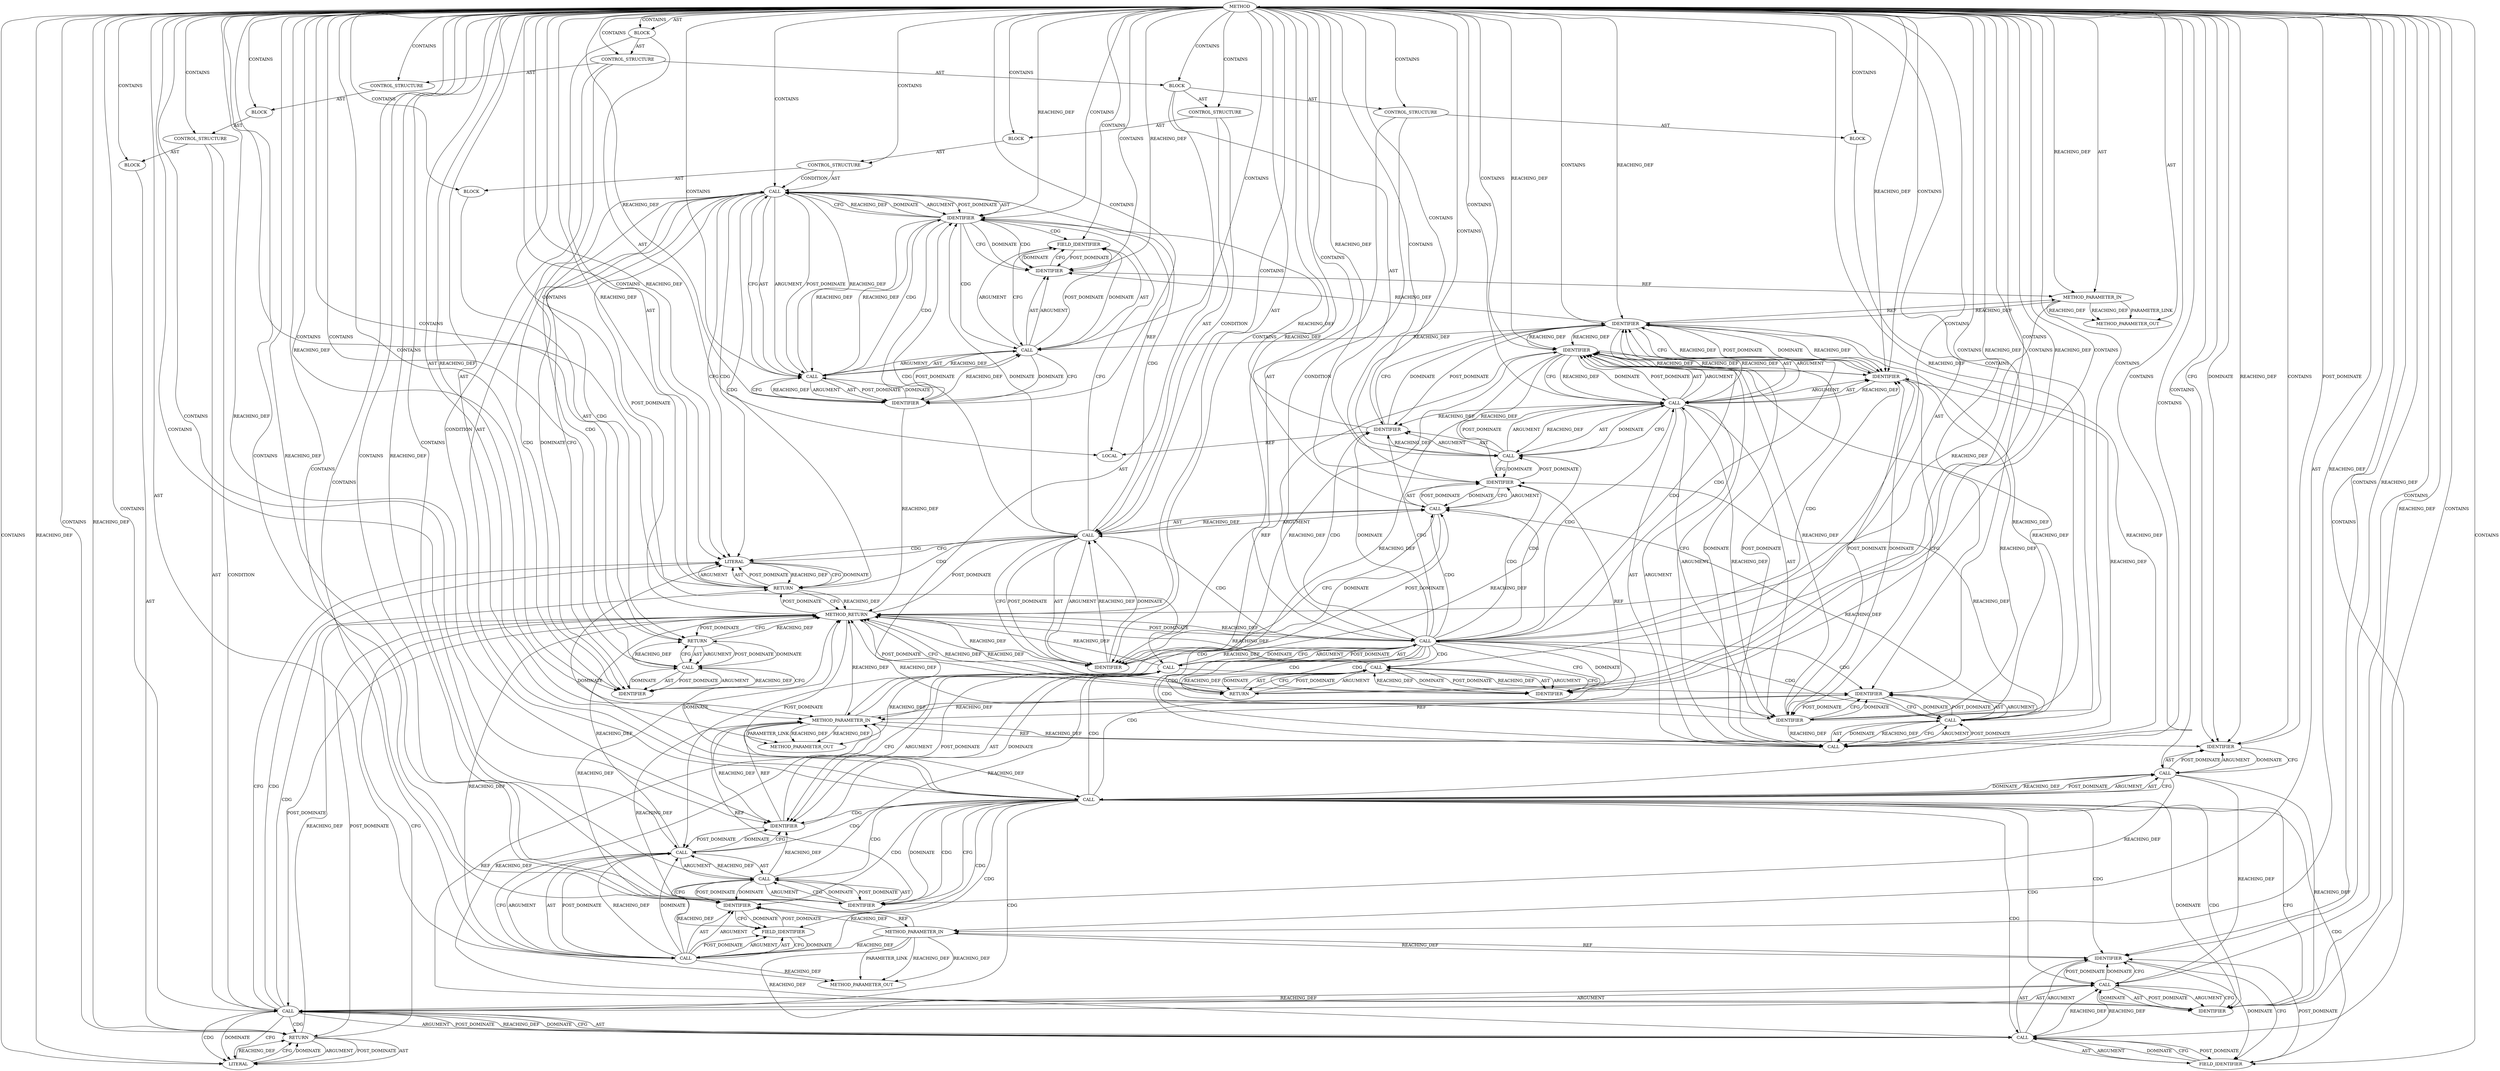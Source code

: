 digraph {
  21655 [label=METHOD_PARAMETER_OUT ORDER=1 CODE="struct msghdr *msg" IS_VARIADIC=false COLUMN_NUMBER=36 LINE_NUMBER=1752 TYPE_FULL_NAME="msghdr*" EVALUATION_STRATEGY="BY_VALUE" INDEX=1 NAME="msg"]
  15660 [label=CALL ORDER=1 ARGUMENT_INDEX=-1 CODE="err || msg->msg_flags & MSG_CTRUNC" COLUMN_NUMBER=8 METHOD_FULL_NAME="<operator>.logicalOr" LINE_NUMBER=1765 TYPE_FULL_NAME="<empty>" DISPATCH_TYPE="STATIC_DISPATCH" SIGNATURE="" NAME="<operator>.logicalOr"]
  15661 [label=IDENTIFIER ORDER=1 ARGUMENT_INDEX=1 CODE="err" COLUMN_NUMBER=8 LINE_NUMBER=1765 TYPE_FULL_NAME="int" NAME="err"]
  15653 [label=CONTROL_STRUCTURE CONTROL_STRUCTURE_TYPE="IF" ORDER=4 PARSER_TYPE_NAME="CASTIfStatement" ARGUMENT_INDEX=-1 CODE="if (*control != TLS_RECORD_TYPE_DATA)" COLUMN_NUMBER=3 LINE_NUMBER=1764]
  15629 [label=CALL ORDER=1 ARGUMENT_INDEX=-1 CODE="*control = tlm->control" COLUMN_NUMBER=3 METHOD_FULL_NAME="<operator>.assignment" LINE_NUMBER=1758 TYPE_FULL_NAME="<empty>" DISPATCH_TYPE="STATIC_DISPATCH" SIGNATURE="" NAME="<operator>.assignment"]
  15662 [label=CALL ORDER=2 ARGUMENT_INDEX=2 CODE="msg->msg_flags & MSG_CTRUNC" COLUMN_NUMBER=15 METHOD_FULL_NAME="<operator>.and" LINE_NUMBER=1765 TYPE_FULL_NAME="<empty>" DISPATCH_TYPE="STATIC_DISPATCH" SIGNATURE="" NAME="<operator>.and"]
  15652 [label=IDENTIFIER ORDER=5 ARGUMENT_INDEX=5 CODE="control" COLUMN_NUMBER=29 LINE_NUMBER=1763 TYPE_FULL_NAME="u8*" NAME="control"]
  15678 [label=IDENTIFIER ORDER=1 ARGUMENT_INDEX=1 CODE="tlm" COLUMN_NUMBER=25 LINE_NUMBER=1768 TYPE_FULL_NAME="tls_msg*" NAME="tlm"]
  15673 [label=CONTROL_STRUCTURE CONTROL_STRUCTURE_TYPE="IF" ORDER=1 PARSER_TYPE_NAME="CASTIfStatement" ARGUMENT_INDEX=1 CODE="if (*control != tlm->control)" COLUMN_NUMBER=9 LINE_NUMBER=1768]
  15664 [label=IDENTIFIER ORDER=1 ARGUMENT_INDEX=1 CODE="msg" COLUMN_NUMBER=15 LINE_NUMBER=1765 TYPE_FULL_NAME="msghdr*" NAME="msg"]
  15639 [label=BLOCK ORDER=2 ARGUMENT_INDEX=-1 CODE="<empty>" COLUMN_NUMBER=4 LINE_NUMBER=1760 TYPE_FULL_NAME="void"]
  15623 [label=LOCAL ORDER=1 CODE="int err" COLUMN_NUMBER=6 LINE_NUMBER=1755 TYPE_FULL_NAME="int" NAME="err"]
  15647 [label=IDENTIFIER ORDER=2 ARGUMENT_INDEX=2 CODE="SOL_TLS" COLUMN_NUMBER=23 LINE_NUMBER=1762 TYPE_FULL_NAME="ANY" NAME="SOL_TLS"]
  15634 [label=FIELD_IDENTIFIER ORDER=2 ARGUMENT_INDEX=2 CODE="control" COLUMN_NUMBER=14 LINE_NUMBER=1758 CANONICAL_NAME="control"]
  15649 [label=CALL ORDER=4 ARGUMENT_INDEX=4 CODE="sizeof(*control)" COLUMN_NUMBER=11 METHOD_FULL_NAME="<operator>.sizeOf" LINE_NUMBER=1763 TYPE_FULL_NAME="<empty>" DISPATCH_TYPE="STATIC_DISPATCH" SIGNATURE="" NAME="<operator>.sizeOf"]
  15680 [label=BLOCK ORDER=2 ARGUMENT_INDEX=-1 CODE="{
		return 0;
	}" COLUMN_NUMBER=39 LINE_NUMBER=1768 TYPE_FULL_NAME="void"]
  15650 [label=CALL ORDER=1 ARGUMENT_INDEX=1 CODE="*control" COLUMN_NUMBER=18 METHOD_FULL_NAME="<operator>.indirection" LINE_NUMBER=1763 TYPE_FULL_NAME="<empty>" DISPATCH_TYPE="STATIC_DISPATCH" SIGNATURE="" NAME="<operator>.indirection"]
  15656 [label=IDENTIFIER ORDER=1 ARGUMENT_INDEX=1 CODE="control" COLUMN_NUMBER=8 LINE_NUMBER=1764 TYPE_FULL_NAME="u8*" NAME="control"]
  15670 [label=IDENTIFIER ORDER=1 ARGUMENT_INDEX=1 CODE="EIO" COLUMN_NUMBER=13 LINE_NUMBER=1766 TYPE_FULL_NAME="ANY" NAME="EIO"]
  15659 [label=CONTROL_STRUCTURE CONTROL_STRUCTURE_TYPE="IF" ORDER=1 PARSER_TYPE_NAME="CASTIfStatement" ARGUMENT_INDEX=-1 CODE="if (err || msg->msg_flags & MSG_CTRUNC)" COLUMN_NUMBER=4 LINE_NUMBER=1765]
  15677 [label=CALL ORDER=2 ARGUMENT_INDEX=2 CODE="tlm->control" COLUMN_NUMBER=25 METHOD_FULL_NAME="<operator>.indirectFieldAccess" LINE_NUMBER=1768 TYPE_FULL_NAME="<empty>" DISPATCH_TYPE="STATIC_DISPATCH" SIGNATURE="" NAME="<operator>.indirectFieldAccess"]
  15681 [label=RETURN ORDER=1 ARGUMENT_INDEX=-1 CODE="return 0;" COLUMN_NUMBER=3 LINE_NUMBER=1769]
  15669 [label=CALL ORDER=1 ARGUMENT_INDEX=-1 CODE="-EIO" COLUMN_NUMBER=12 METHOD_FULL_NAME="<operator>.minus" LINE_NUMBER=1766 TYPE_FULL_NAME="<empty>" DISPATCH_TYPE="STATIC_DISPATCH" SIGNATURE="" NAME="<operator>.minus"]
  15648 [label=IDENTIFIER ORDER=3 ARGUMENT_INDEX=3 CODE="TLS_GET_RECORD_TYPE" COLUMN_NUMBER=32 LINE_NUMBER=1762 TYPE_FULL_NAME="ANY" NAME="TLS_GET_RECORD_TYPE"]
  21657 [label=METHOD_PARAMETER_OUT ORDER=3 CODE="u8 *control" IS_VARIADIC=false COLUMN_NUMBER=8 LINE_NUMBER=1753 TYPE_FULL_NAME="u8*" EVALUATION_STRATEGY="BY_VALUE" INDEX=3 NAME="control"]
  15624 [label=CONTROL_STRUCTURE CONTROL_STRUCTURE_TYPE="IF" ORDER=2 PARSER_TYPE_NAME="CASTIfStatement" ARGUMENT_INDEX=-1 CODE="if (!*control)" COLUMN_NUMBER=2 LINE_NUMBER=1757]
  15676 [label=IDENTIFIER ORDER=1 ARGUMENT_INDEX=1 CODE="control" COLUMN_NUMBER=14 LINE_NUMBER=1768 TYPE_FULL_NAME="u8*" NAME="control"]
  15626 [label=CALL ORDER=1 ARGUMENT_INDEX=1 CODE="*control" COLUMN_NUMBER=7 METHOD_FULL_NAME="<operator>.indirection" LINE_NUMBER=1757 TYPE_FULL_NAME="<empty>" DISPATCH_TYPE="STATIC_DISPATCH" SIGNATURE="" NAME="<operator>.indirection"]
  15643 [label=CALL ORDER=3 ARGUMENT_INDEX=-1 CODE="err = put_cmsg(msg, SOL_TLS, TLS_GET_RECORD_TYPE,
			       sizeof(*control), control)" COLUMN_NUMBER=3 METHOD_FULL_NAME="<operator>.assignment" LINE_NUMBER=1762 TYPE_FULL_NAME="<empty>" DISPATCH_TYPE="STATIC_DISPATCH" SIGNATURE="" NAME="<operator>.assignment"]
  15667 [label=BLOCK ORDER=2 ARGUMENT_INDEX=-1 CODE="<empty>" COLUMN_NUMBER=5 LINE_NUMBER=1766 TYPE_FULL_NAME="void"]
  15657 [label=IDENTIFIER ORDER=2 ARGUMENT_INDEX=2 CODE="TLS_RECORD_TYPE_DATA" COLUMN_NUMBER=19 LINE_NUMBER=1764 TYPE_FULL_NAME="ANY" NAME="TLS_RECORD_TYPE_DATA"]
  15640 [label=RETURN ORDER=1 ARGUMENT_INDEX=1 CODE="return -EBADMSG;" COLUMN_NUMBER=4 LINE_NUMBER=1760]
  15627 [label=IDENTIFIER ORDER=1 ARGUMENT_INDEX=1 CODE="control" COLUMN_NUMBER=8 LINE_NUMBER=1757 TYPE_FULL_NAME="u8*" NAME="control"]
  15674 [label=CALL ORDER=1 ARGUMENT_INDEX=-1 CODE="*control != tlm->control" COLUMN_NUMBER=13 METHOD_FULL_NAME="<operator>.notEquals" LINE_NUMBER=1768 TYPE_FULL_NAME="<empty>" DISPATCH_TYPE="STATIC_DISPATCH" SIGNATURE="" NAME="<operator>.notEquals"]
  15628 [label=BLOCK ORDER=2 ARGUMENT_INDEX=-1 CODE="{
		*control = tlm->control;
		if (!*control)
			return -EBADMSG;

		err = put_cmsg(msg, SOL_TLS, TLS_GET_RECORD_TYPE,
			       sizeof(*control), control);
		if (*control != TLS_RECORD_TYPE_DATA) {
			if (err || msg->msg_flags & MSG_CTRUNC)
				return -EIO;
		}
	}" COLUMN_NUMBER=17 LINE_NUMBER=1757 TYPE_FULL_NAME="void"]
  15683 [label=RETURN ORDER=3 ARGUMENT_INDEX=-1 CODE="return 1;" COLUMN_NUMBER=2 LINE_NUMBER=1772]
  15618 [label=METHOD COLUMN_NUMBER=1 LINE_NUMBER=1752 COLUMN_NUMBER_END=1 IS_EXTERNAL=false SIGNATURE="int tls_record_content_type (msghdr*,tls_msg*,u8*)" NAME="tls_record_content_type" AST_PARENT_TYPE="TYPE_DECL" AST_PARENT_FULL_NAME="tls_sw.c:<global>" ORDER=38 CODE="static int tls_record_content_type(struct msghdr *msg, struct tls_msg *tlm,
				   u8 *control)
{
	int err;

	if (!*control) {
		*control = tlm->control;
		if (!*control)
			return -EBADMSG;

		err = put_cmsg(msg, SOL_TLS, TLS_GET_RECORD_TYPE,
			       sizeof(*control), control);
		if (*control != TLS_RECORD_TYPE_DATA) {
			if (err || msg->msg_flags & MSG_CTRUNC)
				return -EIO;
		}
	} else if (*control != tlm->control) {
		return 0;
	}

	return 1;
}" FULL_NAME="tls_record_content_type" LINE_NUMBER_END=1773 FILENAME="tls_sw.c"]
  15631 [label=IDENTIFIER ORDER=1 ARGUMENT_INDEX=1 CODE="control" COLUMN_NUMBER=4 LINE_NUMBER=1758 TYPE_FULL_NAME="u8*" NAME="control"]
  15621 [label=METHOD_PARAMETER_IN ORDER=3 CODE="u8 *control" IS_VARIADIC=false COLUMN_NUMBER=8 LINE_NUMBER=1753 TYPE_FULL_NAME="u8*" EVALUATION_STRATEGY="BY_VALUE" INDEX=3 NAME="control"]
  15658 [label=BLOCK ORDER=2 ARGUMENT_INDEX=-1 CODE="{
			if (err || msg->msg_flags & MSG_CTRUNC)
				return -EIO;
		}" COLUMN_NUMBER=41 LINE_NUMBER=1764 TYPE_FULL_NAME="void"]
  15668 [label=RETURN ORDER=1 ARGUMENT_INDEX=1 CODE="return -EIO;" COLUMN_NUMBER=5 LINE_NUMBER=1766]
  21656 [label=METHOD_PARAMETER_OUT ORDER=2 CODE="struct tls_msg *tlm" IS_VARIADIC=false COLUMN_NUMBER=56 LINE_NUMBER=1752 TYPE_FULL_NAME="tls_msg*" EVALUATION_STRATEGY="BY_VALUE" INDEX=2 NAME="tlm"]
  15651 [label=IDENTIFIER ORDER=1 ARGUMENT_INDEX=1 CODE="control" COLUMN_NUMBER=19 LINE_NUMBER=1763 TYPE_FULL_NAME="u8*" NAME="control"]
  15625 [label=CALL ORDER=1 ARGUMENT_INDEX=-1 CODE="!*control" COLUMN_NUMBER=6 METHOD_FULL_NAME="<operator>.logicalNot" LINE_NUMBER=1757 TYPE_FULL_NAME="<empty>" DISPATCH_TYPE="STATIC_DISPATCH" SIGNATURE="" NAME="<operator>.logicalNot"]
  15682 [label=LITERAL ORDER=1 ARGUMENT_INDEX=-1 CODE="0" COLUMN_NUMBER=10 LINE_NUMBER=1769 TYPE_FULL_NAME="int"]
  15663 [label=CALL ORDER=1 ARGUMENT_INDEX=1 CODE="msg->msg_flags" COLUMN_NUMBER=15 METHOD_FULL_NAME="<operator>.indirectFieldAccess" LINE_NUMBER=1765 TYPE_FULL_NAME="<empty>" DISPATCH_TYPE="STATIC_DISPATCH" SIGNATURE="" NAME="<operator>.indirectFieldAccess"]
  15646 [label=IDENTIFIER ORDER=1 ARGUMENT_INDEX=1 CODE="msg" COLUMN_NUMBER=18 LINE_NUMBER=1762 TYPE_FULL_NAME="msghdr*" NAME="msg"]
  15642 [label=IDENTIFIER ORDER=1 ARGUMENT_INDEX=1 CODE="EBADMSG" COLUMN_NUMBER=12 LINE_NUMBER=1760 TYPE_FULL_NAME="ANY" NAME="EBADMSG"]
  15622 [label=BLOCK ORDER=4 ARGUMENT_INDEX=-1 CODE="{
	int err;

	if (!*control) {
		*control = tlm->control;
		if (!*control)
			return -EBADMSG;

		err = put_cmsg(msg, SOL_TLS, TLS_GET_RECORD_TYPE,
			       sizeof(*control), control);
		if (*control != TLS_RECORD_TYPE_DATA) {
			if (err || msg->msg_flags & MSG_CTRUNC)
				return -EIO;
		}
	} else if (*control != tlm->control) {
		return 0;
	}

	return 1;
}" COLUMN_NUMBER=1 LINE_NUMBER=1754 TYPE_FULL_NAME="void"]
  15635 [label=CONTROL_STRUCTURE CONTROL_STRUCTURE_TYPE="IF" ORDER=2 PARSER_TYPE_NAME="CASTIfStatement" ARGUMENT_INDEX=-1 CODE="if (!*control)" COLUMN_NUMBER=3 LINE_NUMBER=1759]
  15685 [label=METHOD_RETURN ORDER=5 CODE="RET" COLUMN_NUMBER=1 LINE_NUMBER=1752 TYPE_FULL_NAME="int" EVALUATION_STRATEGY="BY_VALUE"]
  15666 [label=IDENTIFIER ORDER=2 ARGUMENT_INDEX=2 CODE="MSG_CTRUNC" COLUMN_NUMBER=32 LINE_NUMBER=1765 TYPE_FULL_NAME="ANY" NAME="MSG_CTRUNC"]
  15619 [label=METHOD_PARAMETER_IN ORDER=1 CODE="struct msghdr *msg" IS_VARIADIC=false COLUMN_NUMBER=36 LINE_NUMBER=1752 TYPE_FULL_NAME="msghdr*" EVALUATION_STRATEGY="BY_VALUE" INDEX=1 NAME="msg"]
  15671 [label=CONTROL_STRUCTURE CONTROL_STRUCTURE_TYPE="ELSE" ORDER=3 PARSER_TYPE_NAME="CASTIfStatement" ARGUMENT_INDEX=-1 CODE="else" COLUMN_NUMBER=9 LINE_NUMBER=1768]
  15637 [label=CALL ORDER=1 ARGUMENT_INDEX=1 CODE="*control" COLUMN_NUMBER=8 METHOD_FULL_NAME="<operator>.indirection" LINE_NUMBER=1759 TYPE_FULL_NAME="<empty>" DISPATCH_TYPE="STATIC_DISPATCH" SIGNATURE="" NAME="<operator>.indirection"]
  15675 [label=CALL ORDER=1 ARGUMENT_INDEX=1 CODE="*control" COLUMN_NUMBER=13 METHOD_FULL_NAME="<operator>.indirection" LINE_NUMBER=1768 TYPE_FULL_NAME="<empty>" DISPATCH_TYPE="STATIC_DISPATCH" SIGNATURE="" NAME="<operator>.indirection"]
  15684 [label=LITERAL ORDER=1 ARGUMENT_INDEX=-1 CODE="1" COLUMN_NUMBER=9 LINE_NUMBER=1772 TYPE_FULL_NAME="int"]
  15638 [label=IDENTIFIER ORDER=1 ARGUMENT_INDEX=1 CODE="control" COLUMN_NUMBER=9 LINE_NUMBER=1759 TYPE_FULL_NAME="u8*" NAME="control"]
  15633 [label=IDENTIFIER ORDER=1 ARGUMENT_INDEX=1 CODE="tlm" COLUMN_NUMBER=14 LINE_NUMBER=1758 TYPE_FULL_NAME="tls_msg*" NAME="tlm"]
  15679 [label=FIELD_IDENTIFIER ORDER=2 ARGUMENT_INDEX=2 CODE="control" COLUMN_NUMBER=25 LINE_NUMBER=1768 CANONICAL_NAME="control"]
  15632 [label=CALL ORDER=2 ARGUMENT_INDEX=2 CODE="tlm->control" COLUMN_NUMBER=14 METHOD_FULL_NAME="<operator>.indirectFieldAccess" LINE_NUMBER=1758 TYPE_FULL_NAME="<empty>" DISPATCH_TYPE="STATIC_DISPATCH" SIGNATURE="" NAME="<operator>.indirectFieldAccess"]
  15636 [label=CALL ORDER=1 ARGUMENT_INDEX=-1 CODE="!*control" COLUMN_NUMBER=7 METHOD_FULL_NAME="<operator>.logicalNot" LINE_NUMBER=1759 TYPE_FULL_NAME="<empty>" DISPATCH_TYPE="STATIC_DISPATCH" SIGNATURE="" NAME="<operator>.logicalNot"]
  15665 [label=FIELD_IDENTIFIER ORDER=2 ARGUMENT_INDEX=2 CODE="msg_flags" COLUMN_NUMBER=15 LINE_NUMBER=1765 CANONICAL_NAME="msg_flags"]
  15654 [label=CALL ORDER=1 ARGUMENT_INDEX=-1 CODE="*control != TLS_RECORD_TYPE_DATA" COLUMN_NUMBER=7 METHOD_FULL_NAME="<operator>.notEquals" LINE_NUMBER=1764 TYPE_FULL_NAME="<empty>" DISPATCH_TYPE="STATIC_DISPATCH" SIGNATURE="" NAME="<operator>.notEquals"]
  15630 [label=CALL ORDER=1 ARGUMENT_INDEX=1 CODE="*control" COLUMN_NUMBER=3 METHOD_FULL_NAME="<operator>.indirection" LINE_NUMBER=1758 TYPE_FULL_NAME="<empty>" DISPATCH_TYPE="STATIC_DISPATCH" SIGNATURE="" NAME="<operator>.indirection"]
  15641 [label=CALL ORDER=1 ARGUMENT_INDEX=-1 CODE="-EBADMSG" COLUMN_NUMBER=11 METHOD_FULL_NAME="<operator>.minus" LINE_NUMBER=1760 TYPE_FULL_NAME="<empty>" DISPATCH_TYPE="STATIC_DISPATCH" SIGNATURE="" NAME="<operator>.minus"]
  15655 [label=CALL ORDER=1 ARGUMENT_INDEX=1 CODE="*control" COLUMN_NUMBER=7 METHOD_FULL_NAME="<operator>.indirection" LINE_NUMBER=1764 TYPE_FULL_NAME="<empty>" DISPATCH_TYPE="STATIC_DISPATCH" SIGNATURE="" NAME="<operator>.indirection"]
  15645 [label=CALL ORDER=2 ARGUMENT_INDEX=2 CODE="put_cmsg(msg, SOL_TLS, TLS_GET_RECORD_TYPE,
			       sizeof(*control), control)" COLUMN_NUMBER=9 METHOD_FULL_NAME="put_cmsg" LINE_NUMBER=1762 TYPE_FULL_NAME="<empty>" DISPATCH_TYPE="STATIC_DISPATCH" SIGNATURE="" NAME="put_cmsg"]
  15644 [label=IDENTIFIER ORDER=1 ARGUMENT_INDEX=1 CODE="err" COLUMN_NUMBER=3 LINE_NUMBER=1762 TYPE_FULL_NAME="int" NAME="err"]
  15672 [label=BLOCK ORDER=1 ARGUMENT_INDEX=-1 CODE="<empty>" COLUMN_NUMBER=9 LINE_NUMBER=1768 TYPE_FULL_NAME="void"]
  15620 [label=METHOD_PARAMETER_IN ORDER=2 CODE="struct tls_msg *tlm" IS_VARIADIC=false COLUMN_NUMBER=56 LINE_NUMBER=1752 TYPE_FULL_NAME="tls_msg*" EVALUATION_STRATEGY="BY_VALUE" INDEX=2 NAME="tlm"]
  15660 -> 15662 [label=AST ]
  15625 -> 15633 [label=CDG ]
  15618 -> 15638 [label=CONTAINS ]
  15641 -> 15642 [label=POST_DOMINATE ]
  15625 -> 15685 [label=DOMINATE ]
  15662 -> 15660 [label=CFG ]
  15673 -> 15674 [label=AST ]
  15634 -> 15632 [label=CFG ]
  15618 -> 15657 [label=CONTAINS ]
  15627 -> 15626 [label=CFG ]
  15635 -> 15639 [label=AST ]
  15628 -> 15635 [label=AST ]
  15665 -> 15663 [label=DOMINATE ]
  15669 -> 15670 [label=AST ]
  15666 -> 15663 [label=POST_DOMINATE ]
  15681 -> 15682 [label=ARGUMENT ]
  15642 -> 15641 [label=CFG ]
  15663 -> 15666 [label=DOMINATE ]
  15632 -> 21656 [label=REACHING_DEF VARIABLE="tlm->control"]
  15673 -> 15674 [label=CONDITION ]
  15652 -> 15645 [label=DOMINATE ]
  15674 -> 15682 [label=CDG ]
  15646 -> 15645 [label=REACHING_DEF VARIABLE="msg"]
  15618 -> 15620 [label=AST ]
  15645 -> 15646 [label=AST ]
  15632 -> 15634 [label=POST_DOMINATE ]
  15636 -> 15644 [label=DOMINATE ]
  15648 -> 15651 [label=CFG ]
  15646 -> 15647 [label=DOMINATE ]
  15654 -> 15683 [label=CDG ]
  15650 -> 15652 [label=REACHING_DEF VARIABLE="*control"]
  15676 -> 15675 [label=CFG ]
  15661 -> 15660 [label=CFG ]
  15621 -> 21657 [label=REACHING_DEF VARIABLE="control"]
  15621 -> 21657 [label=REACHING_DEF VARIABLE="control"]
  15655 -> 15656 [label=ARGUMENT ]
  15660 -> 15661 [label=ARGUMENT ]
  15661 -> 15660 [label=REACHING_DEF VARIABLE="err"]
  15630 -> 15637 [label=REACHING_DEF VARIABLE="*control"]
  15651 -> 15648 [label=POST_DOMINATE ]
  15636 -> 15651 [label=CDG ]
  15663 -> 15664 [label=ARGUMENT ]
  15625 -> 15626 [label=POST_DOMINATE ]
  15619 -> 15685 [label=REACHING_DEF VARIABLE="msg"]
  15655 -> 15657 [label=DOMINATE ]
  15645 -> 15643 [label=DOMINATE ]
  15664 -> 15665 [label=DOMINATE ]
  15618 -> 15680 [label=CONTAINS ]
  15618 -> 15666 [label=REACHING_DEF VARIABLE=""]
  15679 -> 15678 [label=POST_DOMINATE ]
  15625 -> 15674 [label=CDG ]
  15661 -> 15623 [label=REF ]
  15626 -> 15675 [label=REACHING_DEF VARIABLE="*control"]
  15657 -> 15655 [label=POST_DOMINATE ]
  15634 -> 15632 [label=DOMINATE ]
  15618 -> 15626 [label=CONTAINS ]
  15643 -> 15645 [label=AST ]
  15652 -> 15645 [label=CFG ]
  15649 -> 15650 [label=ARGUMENT ]
  15618 -> 15650 [label=CONTAINS ]
  15683 -> 15685 [label=CFG ]
  15618 -> 15659 [label=CONTAINS ]
  15624 -> 15671 [label=AST ]
  15621 -> 15685 [label=REACHING_DEF VARIABLE="control"]
  15666 -> 15662 [label=DOMINATE ]
  15673 -> 15680 [label=AST ]
  15618 -> 15684 [label=CONTAINS ]
  15654 -> 15661 [label=CDG ]
  15641 -> 15640 [label=CFG ]
  15638 -> 15637 [label=DOMINATE ]
  15661 -> 15662 [label=CDG ]
  15678 -> 15679 [label=DOMINATE ]
  15618 -> 21655 [label=AST ]
  15674 -> 15681 [label=CDG ]
  15669 -> 15670 [label=POST_DOMINATE ]
  15641 -> 15642 [label=ARGUMENT ]
  15663 -> 15665 [label=AST ]
  15646 -> 15664 [label=REACHING_DEF VARIABLE="msg"]
  15620 -> 21656 [label=PARAMETER_LINK ]
  15679 -> 15677 [label=DOMINATE ]
  15644 -> 15646 [label=CFG ]
  15629 -> 15630 [label=AST ]
  15618 -> 15664 [label=CONTAINS ]
  15662 -> 15666 [label=ARGUMENT ]
  15645 -> 15652 [label=POST_DOMINATE ]
  15670 -> 15669 [label=REACHING_DEF VARIABLE="EIO"]
  15668 -> 15669 [label=AST ]
  15661 -> 15664 [label=DOMINATE ]
  15650 -> 15649 [label=DOMINATE ]
  15625 -> 15631 [label=DOMINATE ]
  15677 -> 15675 [label=REACHING_DEF VARIABLE="tlm->control"]
  15662 -> 15663 [label=ARGUMENT ]
  15618 -> 15661 [label=REACHING_DEF VARIABLE=""]
  15618 -> 15667 [label=CONTAINS ]
  15670 -> 15669 [label=CFG ]
  15663 -> 15664 [label=AST ]
  15654 -> 15661 [label=DOMINATE ]
  15624 -> 15625 [label=AST ]
  15647 -> 15652 [label=REACHING_DEF VARIABLE="SOL_TLS"]
  15621 -> 15651 [label=REACHING_DEF VARIABLE="control"]
  15644 -> 15643 [label=REACHING_DEF VARIABLE="err"]
  15619 -> 21655 [label=PARAMETER_LINK ]
  15659 -> 15667 [label=AST ]
  15618 -> 15627 [label=CONTAINS ]
  15633 -> 15634 [label=CFG ]
  15645 -> 15649 [label=AST ]
  15659 -> 15660 [label=CONDITION ]
  15618 -> 15620 [label=REACHING_DEF VARIABLE=""]
  15657 -> 15654 [label=REACHING_DEF VARIABLE="TLS_RECORD_TYPE_DATA"]
  15632 -> 15685 [label=REACHING_DEF VARIABLE="tlm->control"]
  15677 -> 15674 [label=REACHING_DEF VARIABLE="tlm->control"]
  15637 -> 15651 [label=REACHING_DEF VARIABLE="*control"]
  15654 -> 15657 [label=ARGUMENT ]
  15618 -> 15684 [label=REACHING_DEF VARIABLE=""]
  15620 -> 15633 [label=REACHING_DEF VARIABLE="tlm"]
  15618 -> 15675 [label=CONTAINS ]
  15618 -> 15661 [label=CONTAINS ]
  15618 -> 15656 [label=REACHING_DEF VARIABLE=""]
  15618 -> 15631 [label=CONTAINS ]
  15661 -> 15660 [label=DOMINATE ]
  15643 -> 15645 [label=POST_DOMINATE ]
  15654 -> 15655 [label=ARGUMENT ]
  15675 -> 15674 [label=REACHING_DEF VARIABLE="*control"]
  15636 -> 15642 [label=CFG ]
  15678 -> 15620 [label=REF ]
  15618 -> 15639 [label=CONTAINS ]
  15658 -> 15659 [label=AST ]
  15648 -> 15647 [label=REACHING_DEF VARIABLE="TLS_GET_RECORD_TYPE"]
  15677 -> 15679 [label=POST_DOMINATE ]
  15622 -> 15624 [label=AST ]
  15636 -> 15647 [label=CDG ]
  15636 -> 15637 [label=ARGUMENT ]
  15661 -> 15666 [label=CDG ]
  15685 -> 15668 [label=POST_DOMINATE ]
  15627 -> 15626 [label=DOMINATE ]
  15645 -> 15652 [label=AST ]
  15651 -> 15650 [label=CFG ]
  15684 -> 15683 [label=REACHING_DEF VARIABLE="1"]
  15638 -> 15637 [label=CFG ]
  15648 -> 15651 [label=DOMINATE ]
  15654 -> 15657 [label=AST ]
  15645 -> 15643 [label=CFG ]
  15660 -> 15670 [label=CDG ]
  15655 -> 15657 [label=CFG ]
  15630 -> 15633 [label=CFG ]
  15625 -> 15675 [label=CDG ]
  15683 -> 15684 [label=ARGUMENT ]
  15626 -> 15627 [label=AST ]
  15622 -> 15683 [label=AST ]
  15636 -> 15641 [label=CDG ]
  15659 -> 15660 [label=AST ]
  15640 -> 15641 [label=AST ]
  15656 -> 15655 [label=DOMINATE ]
  15685 -> 15636 [label=POST_DOMINATE ]
  15643 -> 15645 [label=ARGUMENT ]
  15666 -> 15662 [label=CFG ]
  15675 -> 15676 [label=AST ]
  15653 -> 15654 [label=AST ]
  15636 -> 15640 [label=CDG ]
  15668 -> 15669 [label=ARGUMENT ]
  15636 -> 15655 [label=CDG ]
  15685 -> 15640 [label=POST_DOMINATE ]
  15667 -> 15668 [label=AST ]
  15632 -> 15629 [label=REACHING_DEF VARIABLE="tlm->control"]
  15618 -> 15627 [label=CFG ]
  15654 -> 15684 [label=CFG ]
  15618 -> 15619 [label=AST ]
  15652 -> 15656 [label=REACHING_DEF VARIABLE="control"]
  15647 -> 15646 [label=REACHING_DEF VARIABLE="SOL_TLS"]
  15650 -> 15651 [label=POST_DOMINATE ]
  15674 -> 15683 [label=CDG ]
  15661 -> 15664 [label=CDG ]
  15683 -> 15684 [label=AST ]
  15624 -> 15628 [label=AST ]
  15662 -> 15660 [label=REACHING_DEF VARIABLE="msg->msg_flags & MSG_CTRUNC"]
  15650 -> 15651 [label=AST ]
  15668 -> 15685 [label=CFG ]
  15618 -> 15658 [label=CONTAINS ]
  15632 -> 15633 [label=AST ]
  15663 -> 15662 [label=REACHING_DEF VARIABLE="msg->msg_flags"]
  15674 -> 15684 [label=CFG ]
  15652 -> 15646 [label=REACHING_DEF VARIABLE="control"]
  15654 -> 15684 [label=CDG ]
  15626 -> 15627 [label=POST_DOMINATE ]
  15618 -> 15627 [label=DOMINATE ]
  15618 -> 15679 [label=CONTAINS ]
  15677 -> 15678 [label=AST ]
  15629 -> 15685 [label=REACHING_DEF VARIABLE="*control = tlm->control"]
  15653 -> 15654 [label=CONDITION ]
  15636 -> 15642 [label=DOMINATE ]
  15634 -> 15633 [label=POST_DOMINATE ]
  15625 -> 15626 [label=ARGUMENT ]
  15665 -> 15663 [label=CFG ]
  15627 -> 15621 [label=REF ]
  15646 -> 15647 [label=CFG ]
  15629 -> 15630 [label=ARGUMENT ]
  15660 -> 15684 [label=CDG ]
  15630 -> 15638 [label=REACHING_DEF VARIABLE="*control"]
  15682 -> 15681 [label=REACHING_DEF VARIABLE="0"]
  15636 -> 15637 [label=POST_DOMINATE ]
  15618 -> 15678 [label=CONTAINS ]
  15656 -> 15643 [label=POST_DOMINATE ]
  15618 -> 15652 [label=CONTAINS ]
  15660 -> 15662 [label=ARGUMENT ]
  15655 -> 15656 [label=AST ]
  15625 -> 15676 [label=CFG ]
  15662 -> 15666 [label=AST ]
  15618 -> 15649 [label=CONTAINS ]
  15636 -> 15650 [label=CDG ]
  15618 -> 15647 [label=REACHING_DEF VARIABLE=""]
  15632 -> 15633 [label=ARGUMENT ]
  15683 -> 15685 [label=REACHING_DEF VARIABLE="<RET>"]
  15618 -> 15621 [label=REACHING_DEF VARIABLE=""]
  15636 -> 15646 [label=CDG ]
  15640 -> 15685 [label=CFG ]
  15675 -> 15678 [label=DOMINATE ]
  15648 -> 15652 [label=REACHING_DEF VARIABLE="TLS_GET_RECORD_TYPE"]
  15618 -> 15653 [label=CONTAINS ]
  15636 -> 15654 [label=CDG ]
  15674 -> 15677 [label=AST ]
  15618 -> 15654 [label=CONTAINS ]
  15660 -> 15661 [label=POST_DOMINATE ]
  15620 -> 15632 [label=REACHING_DEF VARIABLE="tlm"]
  15632 -> 15629 [label=DOMINATE ]
  15685 -> 15674 [label=POST_DOMINATE ]
  15621 -> 15631 [label=REACHING_DEF VARIABLE="control"]
  15618 -> 15628 [label=CONTAINS ]
  15621 -> 15627 [label=REACHING_DEF VARIABLE="control"]
  15621 -> 15638 [label=REACHING_DEF VARIABLE="control"]
  15618 -> 15644 [label=CONTAINS ]
  15650 -> 15655 [label=REACHING_DEF VARIABLE="*control"]
  15647 -> 15646 [label=POST_DOMINATE ]
  15645 -> 15649 [label=ARGUMENT ]
  15629 -> 15632 [label=ARGUMENT ]
  15636 -> 15685 [label=REACHING_DEF VARIABLE="!*control"]
  15620 -> 15678 [label=REACHING_DEF VARIABLE="tlm"]
  15618 -> 15646 [label=REACHING_DEF VARIABLE=""]
  15625 -> 15631 [label=CDG ]
  15618 -> 15651 [label=REACHING_DEF VARIABLE=""]
  15618 -> 15636 [label=CONTAINS ]
  15638 -> 15621 [label=REF ]
  15654 -> 15657 [label=POST_DOMINATE ]
  15618 -> 15665 [label=CONTAINS ]
  15678 -> 15675 [label=POST_DOMINATE ]
  15630 -> 15631 [label=ARGUMENT ]
  15618 -> 15676 [label=REACHING_DEF VARIABLE=""]
  15663 -> 15665 [label=ARGUMENT ]
  15629 -> 15638 [label=DOMINATE ]
  15618 -> 15642 [label=REACHING_DEF VARIABLE=""]
  15625 -> 15678 [label=CDG ]
  15621 -> 15652 [label=REACHING_DEF VARIABLE="control"]
  15636 -> 15656 [label=CDG ]
  15672 -> 15673 [label=AST ]
  15624 -> 15625 [label=CONDITION ]
  15666 -> 15663 [label=REACHING_DEF VARIABLE="MSG_CTRUNC"]
  15679 -> 15677 [label=CFG ]
  15618 -> 15645 [label=CONTAINS ]
  15668 -> 15669 [label=POST_DOMINATE ]
  15678 -> 15679 [label=CFG ]
  15618 -> 15682 [label=CONTAINS ]
  15646 -> 15649 [label=REACHING_DEF VARIABLE="msg"]
  15628 -> 15629 [label=AST ]
  15618 -> 15673 [label=CONTAINS ]
  15640 -> 15641 [label=POST_DOMINATE ]
  15685 -> 15654 [label=POST_DOMINATE ]
  15650 -> 15649 [label=REACHING_DEF VARIABLE="*control"]
  15618 -> 15666 [label=CONTAINS ]
  15643 -> 15644 [label=ARGUMENT ]
  15685 -> 15683 [label=POST_DOMINATE ]
  15637 -> 15636 [label=REACHING_DEF VARIABLE="*control"]
  15646 -> 15644 [label=POST_DOMINATE ]
  15621 -> 15676 [label=REACHING_DEF VARIABLE="control"]
  15674 -> 15675 [label=ARGUMENT ]
  15618 -> 15627 [label=REACHING_DEF VARIABLE=""]
  15661 -> 15662 [label=REACHING_DEF VARIABLE="err"]
  15626 -> 15625 [label=CFG ]
  15618 -> 15657 [label=REACHING_DEF VARIABLE=""]
  15628 -> 15643 [label=AST ]
  15618 -> 15662 [label=CONTAINS ]
  15618 -> 15641 [label=CONTAINS ]
  15637 -> 15638 [label=ARGUMENT ]
  15632 -> 15634 [label=ARGUMENT ]
  15646 -> 15663 [label=REACHING_DEF VARIABLE="msg"]
  15642 -> 15641 [label=REACHING_DEF VARIABLE="EBADMSG"]
  15630 -> 15629 [label=REACHING_DEF VARIABLE="*control"]
  15677 -> 15674 [label=DOMINATE ]
  15661 -> 15663 [label=CDG ]
  15618 -> 15677 [label=CONTAINS ]
  15625 -> 15631 [label=CFG ]
  15675 -> 15676 [label=ARGUMENT ]
  15645 -> 15647 [label=ARGUMENT ]
  15664 -> 15665 [label=CFG ]
  15618 -> 15682 [label=REACHING_DEF VARIABLE=""]
  15649 -> 15652 [label=CFG ]
  15684 -> 15683 [label=CFG ]
  15641 -> 15640 [label=DOMINATE ]
  15647 -> 15648 [label=DOMINATE ]
  15660 -> 15684 [label=CFG ]
  15663 -> 15665 [label=POST_DOMINATE ]
  15618 -> 15632 [label=CONTAINS ]
  15618 -> 21657 [label=AST ]
  15618 -> 15671 [label=CONTAINS ]
  15625 -> 15630 [label=CDG ]
  15618 -> 15648 [label=CONTAINS ]
  15652 -> 15649 [label=POST_DOMINATE ]
  15637 -> 15636 [label=DOMINATE ]
  15660 -> 15669 [label=CDG ]
  15630 -> 15633 [label=DOMINATE ]
  15625 -> 15676 [label=DOMINATE ]
  15657 -> 15654 [label=DOMINATE ]
  15661 -> 15665 [label=CDG ]
  15626 -> 15625 [label=DOMINATE ]
  15618 -> 15633 [label=CONTAINS ]
  15662 -> 15666 [label=POST_DOMINATE ]
  15640 -> 15641 [label=ARGUMENT ]
  15629 -> 15632 [label=AST ]
  15642 -> 15685 [label=REACHING_DEF VARIABLE="EBADMSG"]
  15625 -> 15637 [label=CDG ]
  15618 -> 15630 [label=CONTAINS ]
  15681 -> 15685 [label=CFG ]
  15662 -> 15661 [label=REACHING_DEF VARIABLE="msg->msg_flags & MSG_CTRUNC"]
  15618 -> 15652 [label=REACHING_DEF VARIABLE=""]
  15618 -> 15642 [label=CONTAINS ]
  15636 -> 15642 [label=CDG ]
  15677 -> 15679 [label=AST ]
  15669 -> 15668 [label=DOMINATE ]
  15674 -> 15677 [label=ARGUMENT ]
  15674 -> 15677 [label=POST_DOMINATE ]
  15618 -> 15672 [label=CONTAINS ]
  15618 -> 15668 [label=CONTAINS ]
  15652 -> 15649 [label=REACHING_DEF VARIABLE="control"]
  15636 -> 15644 [label=CFG ]
  15618 -> 15646 [label=CONTAINS ]
  15637 -> 15685 [label=REACHING_DEF VARIABLE="*control"]
  15647 -> 15649 [label=REACHING_DEF VARIABLE="SOL_TLS"]
  15654 -> 15661 [label=CFG ]
  15650 -> 15656 [label=REACHING_DEF VARIABLE="*control"]
  15681 -> 15685 [label=REACHING_DEF VARIABLE="<RET>"]
  15681 -> 15682 [label=POST_DOMINATE ]
  15632 -> 15629 [label=CFG ]
  15652 -> 15647 [label=REACHING_DEF VARIABLE="control"]
  15685 -> 15625 [label=POST_DOMINATE ]
  15618 -> 15685 [label=AST ]
  15630 -> 15631 [label=POST_DOMINATE ]
  15677 -> 15679 [label=ARGUMENT ]
  15618 -> 15655 [label=CONTAINS ]
  15681 -> 15682 [label=AST ]
  15645 -> 15652 [label=ARGUMENT ]
  15662 -> 15663 [label=AST ]
  15632 -> 15630 [label=REACHING_DEF VARIABLE="tlm->control"]
  15619 -> 15646 [label=REACHING_DEF VARIABLE="msg"]
  15654 -> 15660 [label=CDG ]
  15620 -> 21656 [label=REACHING_DEF VARIABLE="tlm"]
  15620 -> 21656 [label=REACHING_DEF VARIABLE="tlm"]
  15625 -> 15632 [label=CDG ]
  15661 -> 15664 [label=CFG ]
  15650 -> 15651 [label=ARGUMENT ]
  15629 -> 15638 [label=CFG ]
  15645 -> 15648 [label=ARGUMENT ]
  15648 -> 15646 [label=REACHING_DEF VARIABLE="TLS_GET_RECORD_TYPE"]
  15674 -> 15675 [label=AST ]
  15618 -> 15624 [label=CONTAINS ]
  15626 -> 15627 [label=ARGUMENT ]
  15618 -> 21656 [label=AST ]
  15677 -> 15678 [label=ARGUMENT ]
  15618 -> 15681 [label=REACHING_DEF VARIABLE=""]
  15653 -> 15658 [label=AST ]
  15629 -> 15632 [label=POST_DOMINATE ]
  15656 -> 15655 [label=CFG ]
  15627 -> 15618 [label=POST_DOMINATE ]
  15636 -> 15649 [label=CDG ]
  15618 -> 15622 [label=CONTAINS ]
  15657 -> 15655 [label=REACHING_DEF VARIABLE="TLS_RECORD_TYPE_DATA"]
  15657 -> 15685 [label=REACHING_DEF VARIABLE="TLS_RECORD_TYPE_DATA"]
  15625 -> 15636 [label=CDG ]
  15632 -> 15634 [label=AST ]
  15625 -> 15684 [label=DOMINATE ]
  15620 -> 15677 [label=REACHING_DEF VARIABLE="tlm"]
  15651 -> 15650 [label=DOMINATE ]
  15685 -> 15660 [label=POST_DOMINATE ]
  15618 -> 15633 [label=REACHING_DEF VARIABLE=""]
  15637 -> 21657 [label=REACHING_DEF VARIABLE="*control"]
  15630 -> 15631 [label=AST ]
  15666 -> 15685 [label=REACHING_DEF VARIABLE="MSG_CTRUNC"]
  15625 -> 15638 [label=CDG ]
  15631 -> 15630 [label=CFG ]
  15618 -> 15643 [label=CONTAINS ]
  15618 -> 15647 [label=CONTAINS ]
  15675 -> 15678 [label=CFG ]
  15680 -> 15681 [label=AST ]
  15645 -> 15646 [label=ARGUMENT ]
  15645 -> 15648 [label=AST ]
  15628 -> 15653 [label=AST ]
  15660 -> 15661 [label=AST ]
  15649 -> 15650 [label=POST_DOMINATE ]
  15618 -> 15619 [label=REACHING_DEF VARIABLE=""]
  15626 -> 15631 [label=REACHING_DEF VARIABLE="*control"]
  15618 -> 15683 [label=CONTAINS ]
  15618 -> 15664 [label=REACHING_DEF VARIABLE=""]
  15650 -> 15649 [label=CFG ]
  15618 -> 15669 [label=CONTAINS ]
  15668 -> 15685 [label=REACHING_DEF VARIABLE="<RET>"]
  15638 -> 15629 [label=POST_DOMINATE ]
  15637 -> 15636 [label=CFG ]
  15625 -> 15677 [label=CDG ]
  15657 -> 15654 [label=CFG ]
  15636 -> 15643 [label=CDG ]
  15666 -> 15662 [label=REACHING_DEF VARIABLE="MSG_CTRUNC"]
  15618 -> 15663 [label=CONTAINS ]
  15646 -> 15619 [label=REF ]
  15660 -> 15683 [label=CDG ]
  15669 -> 15668 [label=REACHING_DEF VARIABLE="-EIO"]
  15618 -> 15631 [label=REACHING_DEF VARIABLE=""]
  15637 -> 15638 [label=POST_DOMINATE ]
  15652 -> 15621 [label=REF ]
  15651 -> 15621 [label=REF ]
  15641 -> 15640 [label=REACHING_DEF VARIABLE="-EBADMSG"]
  15619 -> 21655 [label=REACHING_DEF VARIABLE="msg"]
  15619 -> 21655 [label=REACHING_DEF VARIABLE="msg"]
  15682 -> 15681 [label=CFG ]
  15644 -> 15661 [label=REACHING_DEF VARIABLE="err"]
  15649 -> 15650 [label=AST ]
  15618 -> 15681 [label=CONTAINS ]
  15648 -> 15645 [label=REACHING_DEF VARIABLE="TLS_GET_RECORD_TYPE"]
  15625 -> 15634 [label=CDG ]
  15676 -> 15675 [label=DOMINATE ]
  15618 -> 15640 [label=CONTAINS ]
  15683 -> 15684 [label=POST_DOMINATE ]
  15640 -> 15685 [label=REACHING_DEF VARIABLE="<RET>"]
  15660 -> 15670 [label=DOMINATE ]
  15641 -> 15685 [label=REACHING_DEF VARIABLE="-EBADMSG"]
  15660 -> 15662 [label=POST_DOMINATE ]
  15636 -> 15644 [label=CDG ]
  15645 -> 15647 [label=AST ]
  15644 -> 15623 [label=REF ]
  15636 -> 15652 [label=CDG ]
  15665 -> 15664 [label=POST_DOMINATE ]
  15625 -> 15629 [label=CDG ]
  15621 -> 21657 [label=PARAMETER_LINK ]
  15655 -> 15654 [label=REACHING_DEF VARIABLE="*control"]
  15660 -> 15670 [label=CFG ]
  15637 -> 15638 [label=AST ]
  15618 -> 15683 [label=REACHING_DEF VARIABLE=""]
  15625 -> 15679 [label=CDG ]
  15636 -> 15657 [label=CDG ]
  15631 -> 15630 [label=DOMINATE ]
  15644 -> 15646 [label=DOMINATE ]
  15618 -> 15676 [label=CONTAINS ]
  15643 -> 15644 [label=AST ]
  15647 -> 15648 [label=CFG ]
  15670 -> 15669 [label=DOMINATE ]
  15648 -> 15649 [label=REACHING_DEF VARIABLE="TLS_GET_RECORD_TYPE"]
  15618 -> 15634 [label=CONTAINS ]
  15647 -> 15645 [label=REACHING_DEF VARIABLE="SOL_TLS"]
  15631 -> 15621 [label=REF ]
  15618 -> 15670 [label=CONTAINS ]
  15635 -> 15636 [label=AST ]
  15664 -> 15619 [label=REF ]
  15633 -> 15620 [label=REF ]
  15618 -> 15638 [label=REACHING_DEF VARIABLE=""]
  15648 -> 15647 [label=POST_DOMINATE ]
  15633 -> 15634 [label=DOMINATE ]
  15663 -> 15666 [label=CFG ]
  15618 -> 15674 [label=CONTAINS ]
  15618 -> 15637 [label=CONTAINS ]
  15660 -> 15668 [label=CDG ]
  15635 -> 15636 [label=CONDITION ]
  15652 -> 15645 [label=REACHING_DEF VARIABLE="control"]
  15618 -> 15660 [label=CONTAINS ]
  15636 -> 15645 [label=CDG ]
  15618 -> 15651 [label=CONTAINS ]
  15682 -> 15681 [label=DOMINATE ]
  15674 -> 15684 [label=CDG ]
  15675 -> 15677 [label=REACHING_DEF VARIABLE="*control"]
  15677 -> 15674 [label=CFG ]
  15646 -> 15647 [label=REACHING_DEF VARIABLE="msg"]
  15618 -> 15622 [label=AST ]
  15675 -> 15676 [label=POST_DOMINATE ]
  15648 -> 15685 [label=REACHING_DEF VARIABLE="TLS_GET_RECORD_TYPE"]
  15625 -> 15676 [label=CDG ]
  15655 -> 15656 [label=POST_DOMINATE ]
  15618 -> 15621 [label=AST ]
  15674 -> 15682 [label=DOMINATE ]
  15622 -> 15623 [label=AST ]
  15618 -> 15625 [label=CONTAINS ]
  15656 -> 15621 [label=REF ]
  15646 -> 15652 [label=REACHING_DEF VARIABLE="msg"]
  15636 -> 15637 [label=AST ]
  15674 -> 15682 [label=CFG ]
  15618 -> 15635 [label=CONTAINS ]
  15625 -> 15626 [label=AST ]
  15618 -> 15670 [label=REACHING_DEF VARIABLE=""]
  15636 -> 15648 [label=CDG ]
  15669 -> 15668 [label=CFG ]
  15649 -> 15652 [label=DOMINATE ]
  15671 -> 15672 [label=AST ]
  15645 -> 15644 [label=REACHING_DEF VARIABLE="put_cmsg(msg, SOL_TLS, TLS_GET_RECORD_TYPE,
			       sizeof(*control), control)"]
  15654 -> 15655 [label=AST ]
  15626 -> 15676 [label=REACHING_DEF VARIABLE="*control"]
  15618 -> 15629 [label=CONTAINS ]
  15684 -> 15683 [label=DOMINATE ]
  15620 -> 15685 [label=REACHING_DEF VARIABLE="tlm"]
  15618 -> 15678 [label=REACHING_DEF VARIABLE=""]
  15639 -> 15640 [label=AST ]
  15642 -> 15641 [label=DOMINATE ]
  15645 -> 15643 [label=REACHING_DEF VARIABLE="put_cmsg(msg, SOL_TLS, TLS_GET_RECORD_TYPE,
			       sizeof(*control), control)"]
  15643 -> 15656 [label=CFG ]
  15643 -> 15656 [label=DOMINATE ]
  15669 -> 15670 [label=ARGUMENT ]
  15676 -> 15621 [label=REF ]
  15641 -> 15642 [label=AST ]
  15618 -> 15656 [label=CONTAINS ]
  15618 -> 15648 [label=REACHING_DEF VARIABLE=""]
  15626 -> 15625 [label=REACHING_DEF VARIABLE="*control"]
  15633 -> 15630 [label=POST_DOMINATE ]
  15685 -> 15681 [label=POST_DOMINATE ]
}

